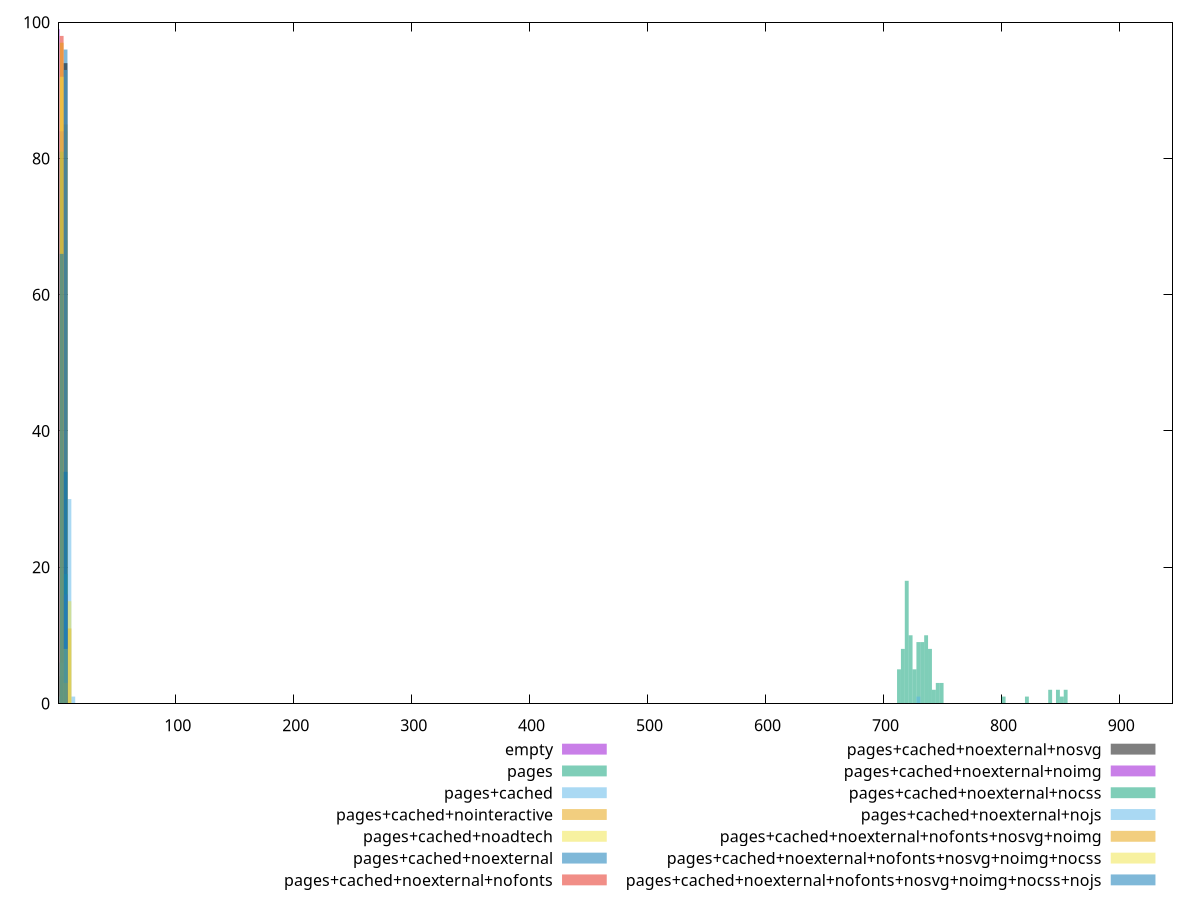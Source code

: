 reset

$empty <<EOF
6.57286480733709 1
0 99
EOF

$pages <<EOF
946.4925322565409 1
739.4472908254226 8
732.8744260180855 9
742.7337232290911 2
736.160858421754 10
719.7286964034113 18
713.1558315960742 5
723.0151288070799 10
821.6081009171362 1
729.587993614417 9
746.0201556327597 3
716.4422639997427 8
749.3065880364283 3
841.3266953391475 2
726.3015612107484 5
847.8995601464845 2
801.8895064951249 1
851.1859925501531 1
854.4724249538217 2
EOF

$pagesCached <<EOF
729.587993614417 1
9.859297211005634 30
6.57286480733709 68
13.14572961467418 1
EOF

$pagesCachedNointeractive <<EOF
6.57286480733709 85
9.859297211005634 11
3.286432403668545 4
EOF

$pagesCachedNoadtech <<EOF
6.57286480733709 84
9.859297211005634 15
3.286432403668545 1
EOF

$pagesCachedNoexternal <<EOF
6.57286480733709 96
3.286432403668545 4
EOF

$pagesCachedNoexternalNofonts <<EOF
6.57286480733709 2
3.286432403668545 98
EOF

$pagesCachedNoexternalNosvg <<EOF
6.57286480733709 94
3.286432403668545 6
EOF

$pagesCachedNoexternalNoimg <<EOF
3.286432403668545 84
6.57286480733709 16
EOF

$pagesCachedNoexternalNocss <<EOF
3.286432403668545 81
6.57286480733709 19
EOF

$pagesCachedNoexternalNojs <<EOF
6.57286480733709 93
3.286432403668545 6
0 1
EOF

$pagesCachedNoexternalNofontsNosvgNoimg <<EOF
3.286432403668545 97
6.57286480733709 3
EOF

$pagesCachedNoexternalNofontsNosvgNoimgNocss <<EOF
3.286432403668545 92
6.57286480733709 8
EOF

$pagesCachedNoexternalNofontsNosvgNoimgNocssNojs <<EOF
6.57286480733709 34
3.286432403668545 66
EOF

set key outside below
set boxwidth 3.286432403668545
set xrange [1.0379999999999998:945.0389999999999]
set yrange [0:100]
set style fill transparent solid 0.5 noborder
set terminal svg size 640, 620 enhanced background rgb 'white'
set output "report_00007_2020-12-11T15:55:29.892Z/network-server-latency/comparison/histogram/all_raw.svg"

plot $empty title "empty" with boxes, \
     $pages title "pages" with boxes, \
     $pagesCached title "pages+cached" with boxes, \
     $pagesCachedNointeractive title "pages+cached+nointeractive" with boxes, \
     $pagesCachedNoadtech title "pages+cached+noadtech" with boxes, \
     $pagesCachedNoexternal title "pages+cached+noexternal" with boxes, \
     $pagesCachedNoexternalNofonts title "pages+cached+noexternal+nofonts" with boxes, \
     $pagesCachedNoexternalNosvg title "pages+cached+noexternal+nosvg" with boxes, \
     $pagesCachedNoexternalNoimg title "pages+cached+noexternal+noimg" with boxes, \
     $pagesCachedNoexternalNocss title "pages+cached+noexternal+nocss" with boxes, \
     $pagesCachedNoexternalNojs title "pages+cached+noexternal+nojs" with boxes, \
     $pagesCachedNoexternalNofontsNosvgNoimg title "pages+cached+noexternal+nofonts+nosvg+noimg" with boxes, \
     $pagesCachedNoexternalNofontsNosvgNoimgNocss title "pages+cached+noexternal+nofonts+nosvg+noimg+nocss" with boxes, \
     $pagesCachedNoexternalNofontsNosvgNoimgNocssNojs title "pages+cached+noexternal+nofonts+nosvg+noimg+nocss+nojs" with boxes

reset

